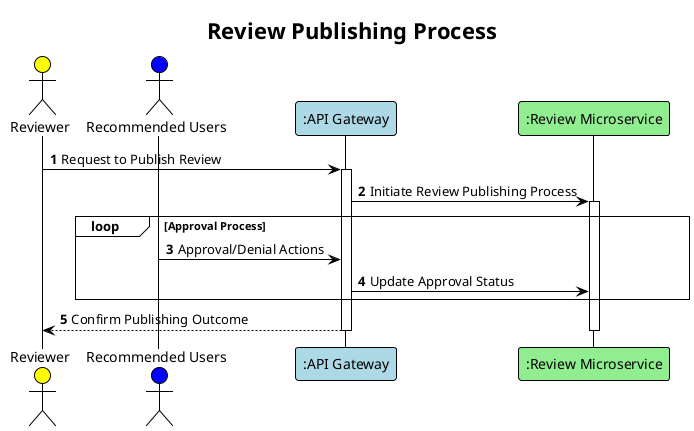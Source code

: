 @startuml
!theme plain

autonumber

title Review Publishing Process

actor "Reviewer" as Reviewer #Yellow
actor "Recommended Users" as RecommendedUsers #Blue
participant ":API Gateway" as Gateway #lightBlue
participant ":Review Microservice" as ReviewMicroservice #lightGreen

Reviewer -> Gateway : Request to Publish Review
activate Gateway
Gateway -> ReviewMicroservice : Initiate Review Publishing Process
activate ReviewMicroservice

loop Approval Process
    RecommendedUsers -> Gateway : Approval/Denial Actions
    Gateway -> ReviewMicroservice : Update Approval Status
end

Gateway --> Reviewer : Confirm Publishing Outcome
deactivate Gateway
deactivate ReviewMicroservice

@enduml
